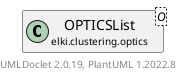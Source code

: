 @startuml
    remove .*\.(Instance|Par|Parameterizer|Factory)$
    set namespaceSeparator none
    hide empty fields
    hide empty methods

    class "<size:14>OPTICSList.Instance\n<size:10>elki.clustering.optics" as elki.clustering.optics.OPTICSList.Instance [[OPTICSList.Instance.html]] {
        ~processedIDs: ModifiableDBIDs
        ~candidates: ArrayModifiableDBIDs
        ~predecessor: WritableDBIDDataStore
        ~reachability: WritableDoubleDataStore
        ~clusterOrder: ClusterOrder
        ~ids: DBIDs
        ~progress: FiniteProgress
        ~rangeQuery: RangeSearcher<DBIDRef>
        +Instance(Relation<O>)
        +run(): ClusterOrder
        #expandClusterOrder(DBIDRef): void
        +findBest(ArrayModifiableDBIDs, DBIDArrayMIter, DBIDVar): void
    }

    class "<size:14>OPTICSList\n<size:10>elki.clustering.optics" as elki.clustering.optics.OPTICSList<O> [[OPTICSList.html]]

    elki.clustering.optics.OPTICSList +-- elki.clustering.optics.OPTICSList.Instance

    center footer UMLDoclet 2.0.19, PlantUML 1.2022.8
@enduml
